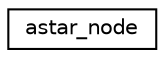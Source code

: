 digraph "Graphical Class Hierarchy"
{
  edge [fontname="Helvetica",fontsize="10",labelfontname="Helvetica",labelfontsize="10"];
  node [fontname="Helvetica",fontsize="10",shape=record];
  rankdir="LR";
  Node0 [label="astar_node",height=0.2,width=0.4,color="black", fillcolor="white", style="filled",URL="$structastar__node.html",tooltip="Container for an chokepoint id and its fscore for A*. "];
}
